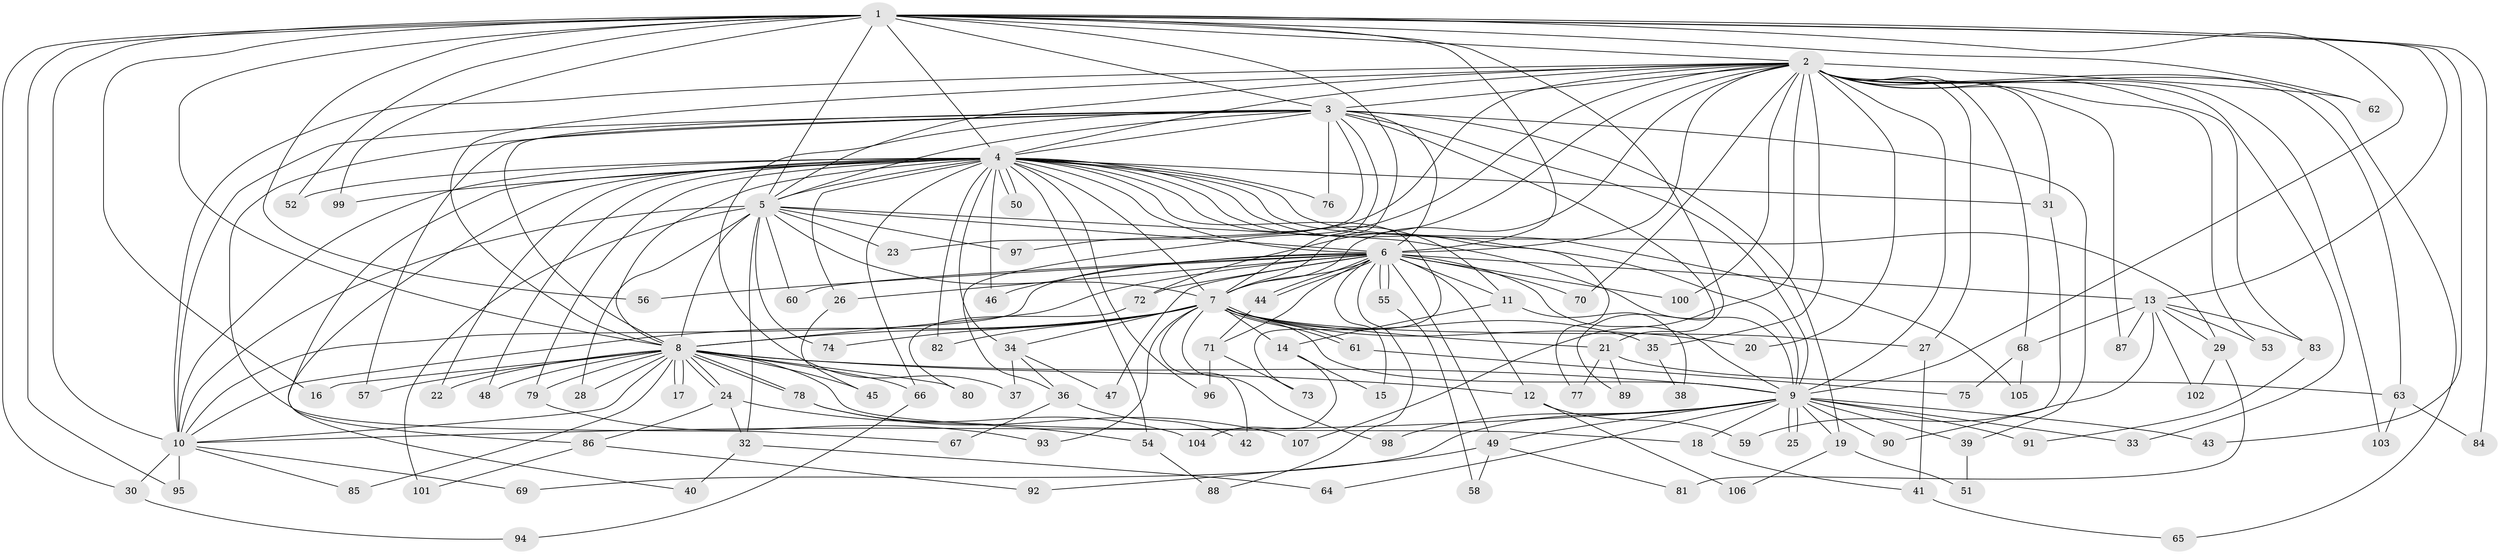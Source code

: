 // coarse degree distribution, {3: 0.2727272727272727, 10: 0.030303030303030304, 11: 0.030303030303030304, 5: 0.09090909090909091, 1: 0.09090909090909091, 16: 0.06060606060606061, 4: 0.06060606060606061, 6: 0.030303030303030304, 14: 0.030303030303030304, 7: 0.06060606060606061, 12: 0.030303030303030304, 2: 0.12121212121212122, 15: 0.030303030303030304, 21: 0.030303030303030304, 18: 0.030303030303030304}
// Generated by graph-tools (version 1.1) at 2025/36/03/04/25 23:36:33]
// undirected, 107 vertices, 239 edges
graph export_dot {
  node [color=gray90,style=filled];
  1;
  2;
  3;
  4;
  5;
  6;
  7;
  8;
  9;
  10;
  11;
  12;
  13;
  14;
  15;
  16;
  17;
  18;
  19;
  20;
  21;
  22;
  23;
  24;
  25;
  26;
  27;
  28;
  29;
  30;
  31;
  32;
  33;
  34;
  35;
  36;
  37;
  38;
  39;
  40;
  41;
  42;
  43;
  44;
  45;
  46;
  47;
  48;
  49;
  50;
  51;
  52;
  53;
  54;
  55;
  56;
  57;
  58;
  59;
  60;
  61;
  62;
  63;
  64;
  65;
  66;
  67;
  68;
  69;
  70;
  71;
  72;
  73;
  74;
  75;
  76;
  77;
  78;
  79;
  80;
  81;
  82;
  83;
  84;
  85;
  86;
  87;
  88;
  89;
  90;
  91;
  92;
  93;
  94;
  95;
  96;
  97;
  98;
  99;
  100;
  101;
  102;
  103;
  104;
  105;
  106;
  107;
  1 -- 2;
  1 -- 3;
  1 -- 4;
  1 -- 5;
  1 -- 6;
  1 -- 7;
  1 -- 8;
  1 -- 9;
  1 -- 10;
  1 -- 13;
  1 -- 16;
  1 -- 21;
  1 -- 30;
  1 -- 43;
  1 -- 52;
  1 -- 56;
  1 -- 62;
  1 -- 84;
  1 -- 95;
  1 -- 99;
  2 -- 3;
  2 -- 4;
  2 -- 5;
  2 -- 6;
  2 -- 7;
  2 -- 8;
  2 -- 9;
  2 -- 10;
  2 -- 20;
  2 -- 27;
  2 -- 31;
  2 -- 33;
  2 -- 35;
  2 -- 36;
  2 -- 53;
  2 -- 62;
  2 -- 63;
  2 -- 65;
  2 -- 68;
  2 -- 70;
  2 -- 72;
  2 -- 83;
  2 -- 87;
  2 -- 97;
  2 -- 100;
  2 -- 103;
  2 -- 107;
  3 -- 4;
  3 -- 5;
  3 -- 6;
  3 -- 7;
  3 -- 8;
  3 -- 9;
  3 -- 10;
  3 -- 19;
  3 -- 23;
  3 -- 37;
  3 -- 39;
  3 -- 57;
  3 -- 67;
  3 -- 76;
  3 -- 89;
  4 -- 5;
  4 -- 6;
  4 -- 7;
  4 -- 8;
  4 -- 9;
  4 -- 10;
  4 -- 11;
  4 -- 22;
  4 -- 26;
  4 -- 29;
  4 -- 31;
  4 -- 34;
  4 -- 40;
  4 -- 46;
  4 -- 48;
  4 -- 50;
  4 -- 50;
  4 -- 52;
  4 -- 54;
  4 -- 66;
  4 -- 73;
  4 -- 76;
  4 -- 77;
  4 -- 79;
  4 -- 82;
  4 -- 86;
  4 -- 96;
  4 -- 99;
  4 -- 105;
  5 -- 6;
  5 -- 7;
  5 -- 8;
  5 -- 9;
  5 -- 10;
  5 -- 23;
  5 -- 28;
  5 -- 32;
  5 -- 60;
  5 -- 74;
  5 -- 97;
  5 -- 101;
  6 -- 7;
  6 -- 8;
  6 -- 9;
  6 -- 10;
  6 -- 11;
  6 -- 12;
  6 -- 13;
  6 -- 15;
  6 -- 26;
  6 -- 44;
  6 -- 44;
  6 -- 46;
  6 -- 47;
  6 -- 49;
  6 -- 55;
  6 -- 55;
  6 -- 56;
  6 -- 60;
  6 -- 70;
  6 -- 71;
  6 -- 72;
  6 -- 88;
  6 -- 100;
  7 -- 8;
  7 -- 9;
  7 -- 10;
  7 -- 14;
  7 -- 20;
  7 -- 21;
  7 -- 27;
  7 -- 34;
  7 -- 35;
  7 -- 42;
  7 -- 61;
  7 -- 61;
  7 -- 74;
  7 -- 82;
  7 -- 93;
  7 -- 98;
  8 -- 9;
  8 -- 10;
  8 -- 12;
  8 -- 16;
  8 -- 17;
  8 -- 17;
  8 -- 18;
  8 -- 22;
  8 -- 24;
  8 -- 24;
  8 -- 28;
  8 -- 45;
  8 -- 48;
  8 -- 57;
  8 -- 66;
  8 -- 78;
  8 -- 78;
  8 -- 79;
  8 -- 80;
  8 -- 85;
  9 -- 10;
  9 -- 18;
  9 -- 19;
  9 -- 25;
  9 -- 25;
  9 -- 33;
  9 -- 39;
  9 -- 43;
  9 -- 49;
  9 -- 64;
  9 -- 69;
  9 -- 90;
  9 -- 91;
  9 -- 98;
  10 -- 30;
  10 -- 69;
  10 -- 85;
  10 -- 95;
  11 -- 14;
  11 -- 38;
  12 -- 59;
  12 -- 106;
  13 -- 29;
  13 -- 53;
  13 -- 59;
  13 -- 68;
  13 -- 83;
  13 -- 87;
  13 -- 102;
  14 -- 15;
  14 -- 104;
  18 -- 41;
  19 -- 51;
  19 -- 106;
  21 -- 63;
  21 -- 77;
  21 -- 89;
  24 -- 32;
  24 -- 54;
  24 -- 86;
  26 -- 45;
  27 -- 41;
  29 -- 81;
  29 -- 102;
  30 -- 94;
  31 -- 90;
  32 -- 40;
  32 -- 64;
  34 -- 36;
  34 -- 37;
  34 -- 47;
  35 -- 38;
  36 -- 42;
  36 -- 67;
  39 -- 51;
  41 -- 65;
  44 -- 71;
  49 -- 58;
  49 -- 81;
  49 -- 92;
  54 -- 88;
  55 -- 58;
  61 -- 75;
  63 -- 84;
  63 -- 103;
  66 -- 94;
  68 -- 75;
  68 -- 105;
  71 -- 73;
  71 -- 96;
  72 -- 80;
  78 -- 104;
  78 -- 107;
  79 -- 93;
  83 -- 91;
  86 -- 92;
  86 -- 101;
}
